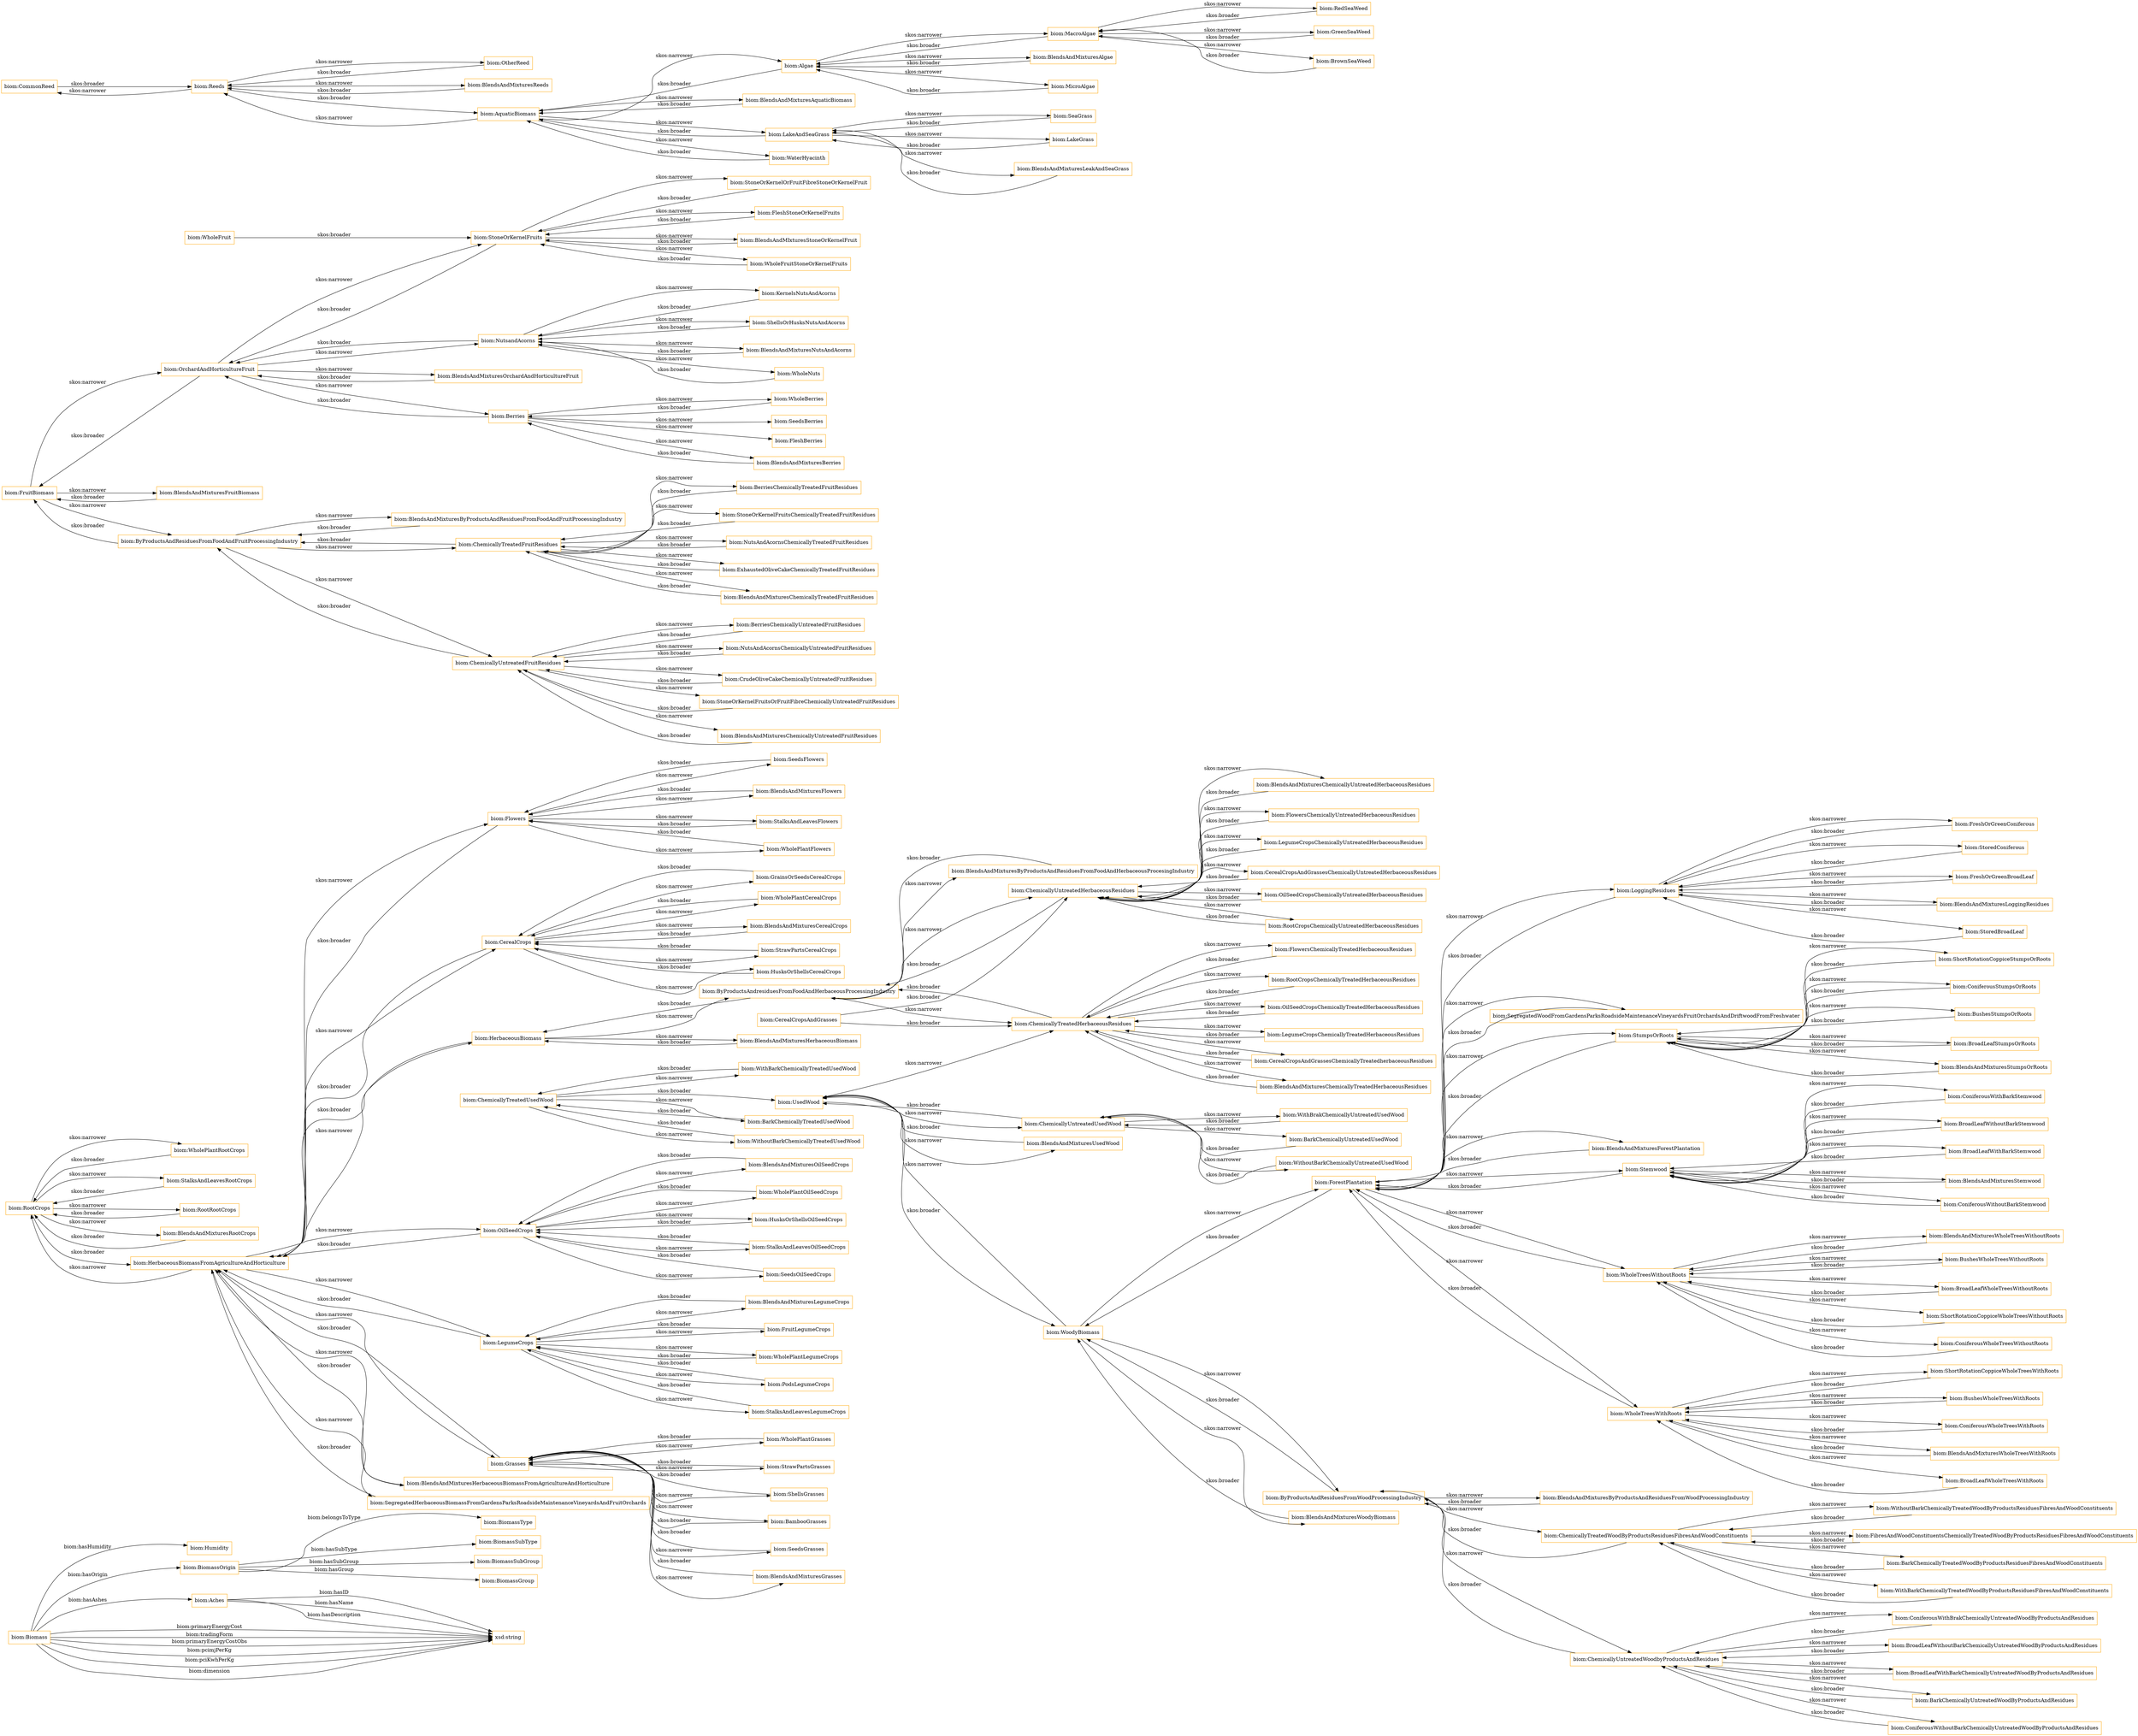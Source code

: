 digraph ar2dtool_diagram { 
rankdir=LR;
size="1501"
node [shape = rectangle, color="orange"]; "biom:Humidity" "biom:BiomassType" "biom:BiomassSubType" "biom:BiomassSubGroup" "biom:BiomassOrigin" "biom:BiomassGroup" "biom:Biomass" "biom:Aches" ; /*classes style*/
	"biom:RootCrops" -> "biom:WholePlantRootCrops" [ label = "skos:narrower" ];
	"biom:RootCrops" -> "biom:StalksAndLeavesRootCrops" [ label = "skos:narrower" ];
	"biom:RootCrops" -> "biom:RootRootCrops" [ label = "skos:narrower" ];
	"biom:RootCrops" -> "biom:BlendsAndMixturesRootCrops" [ label = "skos:narrower" ];
	"biom:RootCrops" -> "biom:HerbaceousBiomassFromAgricultureAndHorticulture" [ label = "skos:broader" ];
	"biom:FruitBiomass" -> "biom:OrchardAndHorticultureFruit" [ label = "skos:narrower" ];
	"biom:FruitBiomass" -> "biom:ByProductsAndResiduesFromFoodAndFruitProcessingIndustry" [ label = "skos:narrower" ];
	"biom:FruitBiomass" -> "biom:BlendsAndMixturesFruitBiomass" [ label = "skos:narrower" ];
	"biom:ShellsOrHusksNutsAndAcorns" -> "biom:NutsandAcorns" [ label = "skos:broader" ];
	"biom:BarkChemicallyTreatedWoodByProductsResiduesFibresAndWoodConstituents" -> "biom:ChemicallyTreatedWoodByProductsResiduesFibresAndWoodConstituents" [ label = "skos:broader" ];
	"biom:BlendsAndMixturesForestPlantation" -> "biom:ForestPlantation" [ label = "skos:broader" ];
	"biom:FleshStoneOrKernelFruits" -> "biom:StoneOrKernelFruits" [ label = "skos:broader" ];
	"biom:CommonReed" -> "biom:Reeds" [ label = "skos:broader" ];
	"biom:MacroAlgae" -> "biom:RedSeaWeed" [ label = "skos:narrower" ];
	"biom:MacroAlgae" -> "biom:GreenSeaWeed" [ label = "skos:narrower" ];
	"biom:MacroAlgae" -> "biom:BrownSeaWeed" [ label = "skos:narrower" ];
	"biom:MacroAlgae" -> "biom:Algae" [ label = "skos:broader" ];
	"biom:Flowers" -> "biom:WholePlantFlowers" [ label = "skos:narrower" ];
	"biom:Flowers" -> "biom:StalksAndLeavesFlowers" [ label = "skos:narrower" ];
	"biom:Flowers" -> "biom:SeedsFlowers" [ label = "skos:narrower" ];
	"biom:Flowers" -> "biom:BlendsAndMixturesFlowers" [ label = "skos:narrower" ];
	"biom:Flowers" -> "biom:HerbaceousBiomassFromAgricultureAndHorticulture" [ label = "skos:broader" ];
	"biom:Stemwood" -> "biom:ConiferousWithoutBarkStemwood" [ label = "skos:narrower" ];
	"biom:Stemwood" -> "biom:ConiferousWithBarkStemwood" [ label = "skos:narrower" ];
	"biom:Stemwood" -> "biom:BroadLeafWithoutBarkStemwood" [ label = "skos:narrower" ];
	"biom:Stemwood" -> "biom:BroadLeafWithBarkStemwood" [ label = "skos:narrower" ];
	"biom:Stemwood" -> "biom:BlendsAndMixturesStemwood" [ label = "skos:narrower" ];
	"biom:Stemwood" -> "biom:ForestPlantation" [ label = "skos:broader" ];
	"biom:BlendsAndMixturesChemicallyUntreatedHerbaceousResidues" -> "biom:ChemicallyUntreatedHerbaceousResidues" [ label = "skos:broader" ];
	"biom:OtherReed" -> "biom:Reeds" [ label = "skos:broader" ];
	"biom:ConiferousWholeTreesWithoutRoots" -> "biom:WholeTreesWithoutRoots" [ label = "skos:broader" ];
	"biom:GrainsOrSeedsCerealCrops" -> "biom:CerealCrops" [ label = "skos:broader" ];
	"biom:WithoutBarkChemicallyTreatedUsedWood" -> "biom:ChemicallyTreatedUsedWood" [ label = "skos:broader" ];
	"biom:ChemicallyUntreatedHerbaceousResidues" -> "biom:FlowersChemicallyUntreatedHerbaceousResidues" [ label = "skos:narrower" ];
	"biom:ChemicallyUntreatedHerbaceousResidues" -> "biom:BlendsAndMixturesChemicallyUntreatedHerbaceousResidues" [ label = "skos:narrower" ];
	"biom:ChemicallyUntreatedHerbaceousResidues" -> "biom:LegumeCropsChemicallyUntreatedHerbaceousResidues" [ label = "skos:narrower" ];
	"biom:ChemicallyUntreatedHerbaceousResidues" -> "biom:CerealCropsAndGrassesChemicallyUntreatedHerbaceousResidues" [ label = "skos:narrower" ];
	"biom:ChemicallyUntreatedHerbaceousResidues" -> "biom:OilSeedCropsChemicallyUntreatedHerbaceousResidues" [ label = "skos:narrower" ];
	"biom:ChemicallyUntreatedHerbaceousResidues" -> "biom:RootCropsChemicallyUntreatedHerbaceousResidues" [ label = "skos:narrower" ];
	"biom:ChemicallyUntreatedHerbaceousResidues" -> "biom:ByProductsAndresiduesFromFoodAndHerbaceousProcessingIndustry" [ label = "skos:broader" ];
	"biom:ByProductsAndresiduesFromFoodAndHerbaceousProcessingIndustry" -> "biom:ChemicallyUntreatedHerbaceousResidues" [ label = "skos:narrower" ];
	"biom:ByProductsAndresiduesFromFoodAndHerbaceousProcessingIndustry" -> "biom:ChemicallyTreatedHerbaceousResidues" [ label = "skos:narrower" ];
	"biom:ByProductsAndresiduesFromFoodAndHerbaceousProcessingIndustry" -> "biom:BlendsAndMixturesByProductsAndResiduesFromFoodAndHerbaceousProcesingIndustry" [ label = "skos:narrower" ];
	"biom:ByProductsAndresiduesFromFoodAndHerbaceousProcessingIndustry" -> "biom:HerbaceousBiomass" [ label = "skos:broader" ];
	"biom:NutsAndAcornsChemicallyUntreatedFruitResidues" -> "biom:ChemicallyUntreatedFruitResidues" [ label = "skos:broader" ];
	"biom:BlendsAndMixturesReeds" -> "biom:Reeds" [ label = "skos:broader" ];
	"biom:BlendsAndMixturesNutsAndAcorns" -> "biom:NutsandAcorns" [ label = "skos:broader" ];
	"biom:BlendsAndMixturesOilSeedCrops" -> "biom:OilSeedCrops" [ label = "skos:broader" ];
	"biom:ChemicallyTreatedFruitResidues" -> "biom:StoneOrKernelFruitsChemicallyTreatedFruitResidues" [ label = "skos:narrower" ];
	"biom:ChemicallyTreatedFruitResidues" -> "biom:NutsAndAcornsChemicallyTreatedFruitResidues" [ label = "skos:narrower" ];
	"biom:ChemicallyTreatedFruitResidues" -> "biom:ExhaustedOliveCakeChemicallyTreatedFruitResidues" [ label = "skos:narrower" ];
	"biom:ChemicallyTreatedFruitResidues" -> "biom:BlendsAndMixturesChemicallyTreatedFruitResidues" [ label = "skos:narrower" ];
	"biom:ChemicallyTreatedFruitResidues" -> "biom:BerriesChemicallyTreatedFruitResidues" [ label = "skos:narrower" ];
	"biom:ChemicallyTreatedFruitResidues" -> "biom:ByProductsAndResiduesFromFoodAndFruitProcessingIndustry" [ label = "skos:broader" ];
	"biom:BlendsAndMixturesLegumeCrops" -> "biom:LegumeCrops" [ label = "skos:broader" ];
	"biom:ChemicallyUntreatedWoodbyProductsAndResidues" -> "biom:ConiferousWithoutBarkChemicallyUntreatedWoodByProductsAndResidues" [ label = "skos:narrower" ];
	"biom:ChemicallyUntreatedWoodbyProductsAndResidues" -> "biom:ConiferousWithBrakChemicallyUntreatedWoodByProductsAndResidues" [ label = "skos:narrower" ];
	"biom:ChemicallyUntreatedWoodbyProductsAndResidues" -> "biom:BroadLeafWithoutBarkChemicallyUntreatedWoodByProductsAndResidues" [ label = "skos:narrower" ];
	"biom:ChemicallyUntreatedWoodbyProductsAndResidues" -> "biom:BroadLeafWithBarkChemicallyUntreatedWoodByProductsAndResidues" [ label = "skos:narrower" ];
	"biom:ChemicallyUntreatedWoodbyProductsAndResidues" -> "biom:BarkChemicallyUntreatedWoodByProductsAndResidues" [ label = "skos:narrower" ];
	"biom:ChemicallyUntreatedWoodbyProductsAndResidues" -> "biom:ByProductsAndResiduesFromWoodProcessingIndustry" [ label = "skos:broader" ];
	"biom:BlendsAndMixturesFlowers" -> "biom:Flowers" [ label = "skos:broader" ];
	"biom:ByProductsAndResiduesFromFoodAndFruitProcessingIndustry" -> "biom:ChemicallyUntreatedFruitResidues" [ label = "skos:narrower" ];
	"biom:ByProductsAndResiduesFromFoodAndFruitProcessingIndustry" -> "biom:ChemicallyTreatedFruitResidues" [ label = "skos:narrower" ];
	"biom:ByProductsAndResiduesFromFoodAndFruitProcessingIndustry" -> "biom:BlendsAndMixturesByProductsAndResiduesFromFoodAndFruitProcessingIndustry" [ label = "skos:narrower" ];
	"biom:ByProductsAndResiduesFromFoodAndFruitProcessingIndustry" -> "biom:FruitBiomass" [ label = "skos:broader" ];
	"biom:BroadLeafWholeTreesWithRoots" -> "biom:WholeTreesWithRoots" [ label = "skos:broader" ];
	"biom:CerealCrops" -> "biom:WholePlantCerealCrops" [ label = "skos:narrower" ];
	"biom:CerealCrops" -> "biom:StrawPartsCerealCrops" [ label = "skos:narrower" ];
	"biom:CerealCrops" -> "biom:HusksOrShellsCerealCrops" [ label = "skos:narrower" ];
	"biom:CerealCrops" -> "biom:GrainsOrSeedsCerealCrops" [ label = "skos:narrower" ];
	"biom:CerealCrops" -> "biom:BlendsAndMixturesCerealCrops" [ label = "skos:narrower" ];
	"biom:CerealCrops" -> "biom:HerbaceousBiomassFromAgricultureAndHorticulture" [ label = "skos:broader" ];
	"biom:StoredBroadLeaf" -> "biom:LoggingResidues" [ label = "skos:broader" ];
	"biom:BroadLeafWithBarkStemwood" -> "biom:Stemwood" [ label = "skos:broader" ];
	"biom:StrawPartsCerealCrops" -> "biom:CerealCrops" [ label = "skos:broader" ];
	"biom:UsedWood" -> "biom:ChemicallyUntreatedUsedWood" [ label = "skos:narrower" ];
	"biom:UsedWood" -> "biom:ChemicallyTreatedHerbaceousResidues" [ label = "skos:narrower" ];
	"biom:UsedWood" -> "biom:BlendsAndMixturesUsedWood" [ label = "skos:narrower" ];
	"biom:UsedWood" -> "biom:WoodyBiomass" [ label = "skos:broader" ];
	"biom:BlendsAndMixturesWholeTreesWithoutRoots" -> "biom:WholeTreesWithoutRoots" [ label = "skos:broader" ];
	"biom:BroadLeafWithoutBarkStemwood" -> "biom:Stemwood" [ label = "skos:broader" ];
	"biom:CrudeOliveCakeChemicallyUntreatedFruitResidues" -> "biom:ChemicallyUntreatedFruitResidues" [ label = "skos:broader" ];
	"biom:SeedsFlowers" -> "biom:Flowers" [ label = "skos:broader" ];
	"biom:BlendsAndMixturesAlgae" -> "biom:Algae" [ label = "skos:broader" ];
	"biom:StoneOrKernelFruitsOrFruitFibreChemicallyUntreatedFruitResidues" -> "biom:ChemicallyUntreatedFruitResidues" [ label = "skos:broader" ];
	"biom:BlendsAndMixturesByProductsAndResiduesFromWoodProcessingIndustry" -> "biom:ByProductsAndResiduesFromWoodProcessingIndustry" [ label = "skos:broader" ];
	"biom:CerealCropsAndGrassesChemicallyUntreatedHerbaceousResidues" -> "biom:ChemicallyUntreatedHerbaceousResidues" [ label = "skos:broader" ];
	"biom:BlendsAndMixturesAquaticBiomass" -> "biom:AquaticBiomass" [ label = "skos:broader" ];
	"biom:BlendsAndMIxturesStoneOrKernelFruit" -> "biom:StoneOrKernelFruits" [ label = "skos:broader" ];
	"biom:BlendsAndMixturesStemwood" -> "biom:Stemwood" [ label = "skos:broader" ];
	"biom:ChemicallyTreatedHerbaceousResidues" -> "biom:FlowersChemicallyTreatedHerbaceousResidues" [ label = "skos:narrower" ];
	"biom:ChemicallyTreatedHerbaceousResidues" -> "biom:RootCropsChemicallyTreatedHerbaceousResidues" [ label = "skos:narrower" ];
	"biom:ChemicallyTreatedHerbaceousResidues" -> "biom:OilSeedCropsChemicallyTreatedHerbaceousResidues" [ label = "skos:narrower" ];
	"biom:ChemicallyTreatedHerbaceousResidues" -> "biom:LegumeCropsChemicallyTreatedHerbaceousResidues" [ label = "skos:narrower" ];
	"biom:ChemicallyTreatedHerbaceousResidues" -> "biom:ByProductsAndresiduesFromFoodAndHerbaceousProcessingIndustry" [ label = "skos:broader" ];
	"biom:ChemicallyTreatedHerbaceousResidues" -> "biom:CerealCropsAndGrassesChemicallyTreatedherbaceousResidues" [ label = "skos:narrower" ];
	"biom:ChemicallyTreatedHerbaceousResidues" -> "biom:BlendsAndMixturesChemicallyTreatedHerbaceousResidues" [ label = "skos:narrower" ];
	"biom:WholePlantCerealCrops" -> "biom:CerealCrops" [ label = "skos:broader" ];
	"biom:SeaGrass" -> "biom:LakeAndSeaGrass" [ label = "skos:broader" ];
	"biom:WholePlantOilSeedCrops" -> "biom:OilSeedCrops" [ label = "skos:broader" ];
	"biom:Grasses" -> "biom:WholePlantGrasses" [ label = "skos:narrower" ];
	"biom:Grasses" -> "biom:StrawPartsGrasses" [ label = "skos:narrower" ];
	"biom:Grasses" -> "biom:ShellsGrasses" [ label = "skos:narrower" ];
	"biom:Grasses" -> "biom:SeedsGrasses" [ label = "skos:narrower" ];
	"biom:Grasses" -> "biom:BlendsAndMixturesGrasses" [ label = "skos:narrower" ];
	"biom:Grasses" -> "biom:BambooGrasses" [ label = "skos:narrower" ];
	"biom:Grasses" -> "biom:HerbaceousBiomassFromAgricultureAndHorticulture" [ label = "skos:broader" ];
	"biom:OrchardAndHorticultureFruit" -> "biom:StoneOrKernelFruits" [ label = "skos:narrower" ];
	"biom:OrchardAndHorticultureFruit" -> "biom:NutsandAcorns" [ label = "skos:narrower" ];
	"biom:OrchardAndHorticultureFruit" -> "biom:BlendsAndMixturesOrchardAndHorticultureFruit" [ label = "skos:narrower" ];
	"biom:OrchardAndHorticultureFruit" -> "biom:Berries" [ label = "skos:narrower" ];
	"biom:OrchardAndHorticultureFruit" -> "biom:FruitBiomass" [ label = "skos:broader" ];
	"biom:BushesWholeTreesWithoutRoots" -> "biom:WholeTreesWithoutRoots" [ label = "skos:broader" ];
	"biom:BlendsAndMixturesByProductsAndResiduesFromFoodAndHerbaceousProcesingIndustry" -> "biom:ByProductsAndresiduesFromFoodAndHerbaceousProcessingIndustry" [ label = "skos:broader" ];
	"biom:ExhaustedOliveCakeChemicallyTreatedFruitResidues" -> "biom:ChemicallyTreatedFruitResidues" [ label = "skos:broader" ];
	"biom:ConiferousWithoutBarkChemicallyUntreatedWoodByProductsAndResidues" -> "biom:ChemicallyUntreatedWoodbyProductsAndResidues" [ label = "skos:broader" ];
	"biom:FruitLegumeCrops" -> "biom:LegumeCrops" [ label = "skos:broader" ];
	"biom:WithBarkChemicallyTreatedWoodByProductsResiduesFibresAndWoodConstituents" -> "biom:ChemicallyTreatedWoodByProductsResiduesFibresAndWoodConstituents" [ label = "skos:broader" ];
	"biom:WholePlantRootCrops" -> "biom:RootCrops" [ label = "skos:broader" ];
	"biom:BlendsAndMixturesChemicallyTreatedFruitResidues" -> "biom:ChemicallyTreatedFruitResidues" [ label = "skos:broader" ];
	"biom:StalksAndLeavesRootCrops" -> "biom:RootCrops" [ label = "skos:broader" ];
	"biom:ChemicallyTreatedWoodByProductsResiduesFibresAndWoodConstituents" -> "biom:WithoutBarkChemicallyTreatedWoodByProductsResiduesFibresAndWoodConstituents" [ label = "skos:narrower" ];
	"biom:ChemicallyTreatedWoodByProductsResiduesFibresAndWoodConstituents" -> "biom:WithBarkChemicallyTreatedWoodByProductsResiduesFibresAndWoodConstituents" [ label = "skos:narrower" ];
	"biom:ChemicallyTreatedWoodByProductsResiduesFibresAndWoodConstituents" -> "biom:FibresAndWoodConstituentsChemicallyTreatedWoodByProductsResiduesFibresAndWoodConstituents" [ label = "skos:narrower" ];
	"biom:ChemicallyTreatedWoodByProductsResiduesFibresAndWoodConstituents" -> "biom:BarkChemicallyTreatedWoodByProductsResiduesFibresAndWoodConstituents" [ label = "skos:narrower" ];
	"biom:ChemicallyTreatedWoodByProductsResiduesFibresAndWoodConstituents" -> "biom:ByProductsAndResiduesFromWoodProcessingIndustry" [ label = "skos:broader" ];
	"biom:ByProductsAndResiduesFromWoodProcessingIndustry" -> "biom:ChemicallyUntreatedWoodbyProductsAndResidues" [ label = "skos:narrower" ];
	"biom:ByProductsAndResiduesFromWoodProcessingIndustry" -> "biom:ChemicallyTreatedWoodByProductsResiduesFibresAndWoodConstituents" [ label = "skos:narrower" ];
	"biom:ByProductsAndResiduesFromWoodProcessingIndustry" -> "biom:BlendsAndMixturesByProductsAndResiduesFromWoodProcessingIndustry" [ label = "skos:narrower" ];
	"biom:ByProductsAndResiduesFromWoodProcessingIndustry" -> "biom:WoodyBiomass" [ label = "skos:broader" ];
	"biom:ForestPlantation" -> "biom:SegregatedWoodFromGardensParksRoadsideMaintenanceVineyardsFruitOrchardsAndDriftwoodFromFreshwater" [ label = "skos:narrower" ];
	"biom:ForestPlantation" -> "biom:WholeTreesWithoutRoots" [ label = "skos:narrower" ];
	"biom:ForestPlantation" -> "biom:Stemwood" [ label = "skos:narrower" ];
	"biom:ForestPlantation" -> "biom:StumpsOrRoots" [ label = "skos:narrower" ];
	"biom:ForestPlantation" -> "biom:BlendsAndMixturesForestPlantation" [ label = "skos:narrower" ];
	"biom:ForestPlantation" -> "biom:WholeTreesWithRoots" [ label = "skos:narrower" ];
	"biom:ForestPlantation" -> "biom:LoggingResidues" [ label = "skos:narrower" ];
	"biom:ForestPlantation" -> "biom:WoodyBiomass" [ label = "skos:broader" ];
	"biom:BlendsAndMixturesGrasses" -> "biom:Grasses" [ label = "skos:broader" ];
	"biom:BlendsAndMixturesUsedWood" -> "biom:UsedWood" [ label = "skos:broader" ];
	"biom:PodsLegumeCrops" -> "biom:LegumeCrops" [ label = "skos:broader" ];
	"biom:RootRootCrops" -> "biom:RootCrops" [ label = "skos:broader" ];
	"biom:StoneOrKernelFruits" -> "biom:WholeFruitStoneOrKernelFruits" [ label = "skos:narrower" ];
	"biom:StoneOrKernelFruits" -> "biom:StoneOrKernelOrFruitFibreStoneOrKernelFruit" [ label = "skos:narrower" ];
	"biom:StoneOrKernelFruits" -> "biom:FleshStoneOrKernelFruits" [ label = "skos:narrower" ];
	"biom:StoneOrKernelFruits" -> "biom:BlendsAndMIxturesStoneOrKernelFruit" [ label = "skos:narrower" ];
	"biom:StoneOrKernelFruits" -> "biom:OrchardAndHorticultureFruit" [ label = "skos:broader" ];
	"biom:BlendsAndMixturesChemicallyUntreatedFruitResidues" -> "biom:ChemicallyUntreatedFruitResidues" [ label = "skos:broader" ];
	"biom:Berries" -> "biom:WholeBerries" [ label = "skos:narrower" ];
	"biom:Berries" -> "biom:SeedsBerries" [ label = "skos:narrower" ];
	"biom:Berries" -> "biom:FleshBerries" [ label = "skos:narrower" ];
	"biom:Berries" -> "biom:BlendsAndMixturesBerries" [ label = "skos:narrower" ];
	"biom:Berries" -> "biom:OrchardAndHorticultureFruit" [ label = "skos:broader" ];
	"biom:SegregatedWoodFromGardensParksRoadsideMaintenanceVineyardsFruitOrchardsAndDriftwoodFromFreshwater" -> "biom:ForestPlantation" [ label = "skos:broader" ];
	"biom:WoodyBiomass" -> "biom:UsedWood" [ label = "skos:narrower" ];
	"biom:WoodyBiomass" -> "biom:ForestPlantation" [ label = "skos:narrower" ];
	"biom:WoodyBiomass" -> "biom:ByProductsAndResiduesFromWoodProcessingIndustry" [ label = "skos:narrower" ];
	"biom:WoodyBiomass" -> "biom:BlendsAndMixturesWoodyBiomass" [ label = "skos:narrower" ];
	"biom:WithoutBarkChemicallyTreatedWoodByProductsResiduesFibresAndWoodConstituents" -> "biom:ChemicallyTreatedWoodByProductsResiduesFibresAndWoodConstituents" [ label = "skos:broader" ];
	"biom:SeedsGrasses" -> "biom:Grasses" [ label = "skos:broader" ];
	"biom:BlendsAndMixturesStumpsOrRoots" -> "biom:StumpsOrRoots" [ label = "skos:broader" ];
	"biom:BroadLeafWithoutBarkChemicallyUntreatedWoodByProductsAndResidues" -> "biom:ChemicallyUntreatedWoodbyProductsAndResidues" [ label = "skos:broader" ];
	"biom:ConiferousWithBarkStemwood" -> "biom:Stemwood" [ label = "skos:broader" ];
	"biom:CerealCropsAndGrasses" -> "biom:ChemicallyUntreatedHerbaceousResidues" [ label = "skos:broader" ];
	"biom:CerealCropsAndGrasses" -> "biom:ChemicallyTreatedHerbaceousResidues" [ label = "skos:broader" ];
	"biom:BlendsAndMixturesRootCrops" -> "biom:RootCrops" [ label = "skos:broader" ];
	"biom:NutsandAcorns" -> "biom:WholeNuts" [ label = "skos:narrower" ];
	"biom:NutsandAcorns" -> "biom:ShellsOrHusksNutsAndAcorns" [ label = "skos:narrower" ];
	"biom:NutsandAcorns" -> "biom:KernelsNutsAndAcorns" [ label = "skos:narrower" ];
	"biom:NutsandAcorns" -> "biom:BlendsAndMixturesNutsAndAcorns" [ label = "skos:narrower" ];
	"biom:NutsandAcorns" -> "biom:OrchardAndHorticultureFruit" [ label = "skos:broader" ];
	"biom:FlowersChemicallyUntreatedHerbaceousResidues" -> "biom:ChemicallyUntreatedHerbaceousResidues" [ label = "skos:broader" ];
	"biom:WithBrakChemicallyUntreatedUsedWood" -> "biom:ChemicallyUntreatedUsedWood" [ label = "skos:broader" ];
	"biom:BlendsAndMixturesBerries" -> "biom:Berries" [ label = "skos:broader" ];
	"biom:CerealCropsAndGrassesChemicallyTreatedherbaceousResidues" -> "biom:ChemicallyTreatedHerbaceousResidues" [ label = "skos:broader" ];
	"biom:BroadLeafWholeTreesWithoutRoots" -> "biom:WholeTreesWithoutRoots" [ label = "skos:broader" ];
	"biom:FreshOrGreenConiferous" -> "biom:LoggingResidues" [ label = "skos:broader" ];
	"biom:BlendsAndMixturesFruitBiomass" -> "biom:FruitBiomass" [ label = "skos:broader" ];
	"biom:LoggingResidues" -> "biom:StoredConiferous" [ label = "skos:narrower" ];
	"biom:LoggingResidues" -> "biom:StoredBroadLeaf" [ label = "skos:narrower" ];
	"biom:LoggingResidues" -> "biom:FreshOrGreenConiferous" [ label = "skos:narrower" ];
	"biom:LoggingResidues" -> "biom:FreshOrGreenBroadLeaf" [ label = "skos:narrower" ];
	"biom:LoggingResidues" -> "biom:BlendsAndMixturesLoggingResidues" [ label = "skos:narrower" ];
	"biom:LoggingResidues" -> "biom:ForestPlantation" [ label = "skos:broader" ];
	"biom:ShortRotationCoppiceStumpsOrRoots" -> "biom:StumpsOrRoots" [ label = "skos:broader" ];
	"biom:StalksAndLeavesLegumeCrops" -> "biom:LegumeCrops" [ label = "skos:broader" ];
	"biom:AquaticBiomass" -> "biom:WaterHyacinth" [ label = "skos:narrower" ];
	"biom:AquaticBiomass" -> "biom:Reeds" [ label = "skos:narrower" ];
	"biom:AquaticBiomass" -> "biom:LakeAndSeaGrass" [ label = "skos:narrower" ];
	"biom:AquaticBiomass" -> "biom:BlendsAndMixturesAquaticBiomass" [ label = "skos:narrower" ];
	"biom:AquaticBiomass" -> "biom:Algae" [ label = "skos:narrower" ];
	"biom:ConiferousWithBrakChemicallyUntreatedWoodByProductsAndResidues" -> "biom:ChemicallyUntreatedWoodbyProductsAndResidues" [ label = "skos:broader" ];
	"biom:ConiferousStumpsOrRoots" -> "biom:StumpsOrRoots" [ label = "skos:broader" ];
	"biom:BlendsAndMixturesByProductsAndResiduesFromFoodAndFruitProcessingIndustry" -> "biom:ByProductsAndResiduesFromFoodAndFruitProcessingIndustry" [ label = "skos:broader" ];
	"biom:KernelsNutsAndAcorns" -> "biom:NutsandAcorns" [ label = "skos:broader" ];
	"biom:ShortRotationCoppiceWholeTreesWithoutRoots" -> "biom:WholeTreesWithoutRoots" [ label = "skos:broader" ];
	"biom:WholePlantFlowers" -> "biom:Flowers" [ label = "skos:broader" ];
	"biom:BarkChemicallyTreatedUsedWood" -> "biom:ChemicallyTreatedUsedWood" [ label = "skos:broader" ];
	"biom:BarkChemicallyUntreatedUsedWood" -> "biom:ChemicallyUntreatedUsedWood" [ label = "skos:broader" ];
	"biom:BlendsAndMixturesHerbaceousBiomass" -> "biom:HerbaceousBiomass" [ label = "skos:broader" ];
	"biom:ShortRotationCoppiceWholeTreesWithRoots" -> "biom:WholeTreesWithRoots" [ label = "skos:broader" ];
	"biom:ChemicallyUntreatedUsedWood" -> "biom:WithoutBarkChemicallyUntreatedUsedWood" [ label = "skos:narrower" ];
	"biom:ChemicallyUntreatedUsedWood" -> "biom:WithBrakChemicallyUntreatedUsedWood" [ label = "skos:narrower" ];
	"biom:ChemicallyUntreatedUsedWood" -> "biom:BarkChemicallyUntreatedUsedWood" [ label = "skos:narrower" ];
	"biom:ChemicallyUntreatedUsedWood" -> "biom:UsedWood" [ label = "skos:broader" ];
	"biom:BambooGrasses" -> "biom:Grasses" [ label = "skos:broader" ];
	"biom:FibresAndWoodConstituentsChemicallyTreatedWoodByProductsResiduesFibresAndWoodConstituents" -> "biom:ChemicallyTreatedWoodByProductsResiduesFibresAndWoodConstituents" [ label = "skos:broader" ];
	"biom:StrawPartsGrasses" -> "biom:Grasses" [ label = "skos:broader" ];
	"biom:ShellsGrasses" -> "biom:Grasses" [ label = "skos:broader" ];
	"biom:LakeGrass" -> "biom:LakeAndSeaGrass" [ label = "skos:broader" ];
	"biom:LegumeCropsChemicallyUntreatedHerbaceousResidues" -> "biom:ChemicallyUntreatedHerbaceousResidues" [ label = "skos:broader" ];
	"biom:WaterHyacinth" -> "biom:AquaticBiomass" [ label = "skos:broader" ];
	"biom:HerbaceousBiomass" -> "biom:HerbaceousBiomassFromAgricultureAndHorticulture" [ label = "skos:narrower" ];
	"biom:HerbaceousBiomass" -> "biom:ByProductsAndresiduesFromFoodAndHerbaceousProcessingIndustry" [ label = "skos:narrower" ];
	"biom:HerbaceousBiomass" -> "biom:BlendsAndMixturesHerbaceousBiomass" [ label = "skos:narrower" ];
	"biom:NutsAndAcornsChemicallyTreatedFruitResidues" -> "biom:ChemicallyTreatedFruitResidues" [ label = "skos:broader" ];
	"biom:BlendsAndMixturesHerbaceousBiomassFromAgricultureAndHorticulture" -> "biom:HerbaceousBiomassFromAgricultureAndHorticulture" [ label = "skos:broader" ];
	"biom:WholeBerries" -> "biom:Berries" [ label = "skos:broader" ];
	"biom:WholeFruitStoneOrKernelFruits" -> "biom:StoneOrKernelFruits" [ label = "skos:broader" ];
	"biom:BushesStumpsOrRoots" -> "biom:StumpsOrRoots" [ label = "skos:broader" ];
	"biom:FlowersChemicallyTreatedHerbaceousResidues" -> "biom:ChemicallyTreatedHerbaceousResidues" [ label = "skos:broader" ];
	"biom:BlendsAndMixturesLoggingResidues" -> "biom:LoggingResidues" [ label = "skos:broader" ];
	"biom:SegregatedHerbaceousBiomassFromGardensParksRoadsideMaintenanceVineyardsAndFruitOrchards" -> "biom:HerbaceousBiomassFromAgricultureAndHorticulture" [ label = "skos:broader" ];
	"biom:OilSeedCrops" -> "biom:WholePlantOilSeedCrops" [ label = "skos:narrower" ];
	"biom:OilSeedCrops" -> "biom:StalksAndLeavesOilSeedCrops" [ label = "skos:narrower" ];
	"biom:OilSeedCrops" -> "biom:SeedsOilSeedCrops" [ label = "skos:narrower" ];
	"biom:OilSeedCrops" -> "biom:HusksOrShellsOilSeedCrops" [ label = "skos:narrower" ];
	"biom:OilSeedCrops" -> "biom:BlendsAndMixturesOilSeedCrops" [ label = "skos:narrower" ];
	"biom:OilSeedCrops" -> "biom:HerbaceousBiomassFromAgricultureAndHorticulture" [ label = "skos:broader" ];
	"biom:BerriesChemicallyTreatedFruitResidues" -> "biom:ChemicallyTreatedFruitResidues" [ label = "skos:broader" ];
	"biom:ChemicallyTreatedUsedWood" -> "biom:WithoutBarkChemicallyTreatedUsedWood" [ label = "skos:narrower" ];
	"biom:ChemicallyTreatedUsedWood" -> "biom:WithBarkChemicallyTreatedUsedWood" [ label = "skos:narrower" ];
	"biom:ChemicallyTreatedUsedWood" -> "biom:BarkChemicallyTreatedUsedWood" [ label = "skos:narrower" ];
	"biom:ChemicallyTreatedUsedWood" -> "biom:UsedWood" [ label = "skos:broader" ];
	"biom:BushesWholeTreesWithRoots" -> "biom:WholeTreesWithRoots" [ label = "skos:broader" ];
	"biom:FreshOrGreenBroadLeaf" -> "biom:LoggingResidues" [ label = "skos:broader" ];
	"biom:BarkChemicallyUntreatedWoodByProductsAndResidues" -> "biom:ChemicallyUntreatedWoodbyProductsAndResidues" [ label = "skos:broader" ];
	"biom:ConiferousWholeTreesWithRoots" -> "biom:WholeTreesWithRoots" [ label = "skos:broader" ];
	"biom:Reeds" -> "biom:OtherReed" [ label = "skos:narrower" ];
	"biom:Reeds" -> "biom:CommonReed" [ label = "skos:narrower" ];
	"biom:Reeds" -> "biom:BlendsAndMixturesReeds" [ label = "skos:narrower" ];
	"biom:Reeds" -> "biom:AquaticBiomass" [ label = "skos:broader" ];
	"biom:RedSeaWeed" -> "biom:MacroAlgae" [ label = "skos:broader" ];
	"biom:StoneOrKernelOrFruitFibreStoneOrKernelFruit" -> "biom:StoneOrKernelFruits" [ label = "skos:broader" ];
	"biom:WholeTreesWithoutRoots" -> "biom:ShortRotationCoppiceWholeTreesWithoutRoots" [ label = "skos:narrower" ];
	"biom:WholeTreesWithoutRoots" -> "biom:ConiferousWholeTreesWithoutRoots" [ label = "skos:narrower" ];
	"biom:WholeTreesWithoutRoots" -> "biom:BushesWholeTreesWithoutRoots" [ label = "skos:narrower" ];
	"biom:WholeTreesWithoutRoots" -> "biom:BroadLeafWholeTreesWithoutRoots" [ label = "skos:narrower" ];
	"biom:WholeTreesWithoutRoots" -> "biom:BlendsAndMixturesWholeTreesWithoutRoots" [ label = "skos:narrower" ];
	"biom:WholeTreesWithoutRoots" -> "biom:ForestPlantation" [ label = "skos:broader" ];
	"biom:MicroAlgae" -> "biom:Algae" [ label = "skos:broader" ];
	"biom:ConiferousWithoutBarkStemwood" -> "biom:Stemwood" [ label = "skos:broader" ];
	"biom:BroadLeafWithBarkChemicallyUntreatedWoodByProductsAndResidues" -> "biom:ChemicallyUntreatedWoodbyProductsAndResidues" [ label = "skos:broader" ];
	"biom:WithBarkChemicallyTreatedUsedWood" -> "biom:ChemicallyTreatedUsedWood" [ label = "skos:broader" ];
	"biom:BlendsAndMixturesChemicallyTreatedHerbaceousResidues" -> "biom:ChemicallyTreatedHerbaceousResidues" [ label = "skos:broader" ];
	"biom:BlendsAndMixturesLeakAndSeaGrass" -> "biom:LakeAndSeaGrass" [ label = "skos:broader" ];
	"biom:HusksOrShellsCerealCrops" -> "biom:CerealCrops" [ label = "skos:broader" ];
	"biom:StoneOrKernelFruitsChemicallyTreatedFruitResidues" -> "biom:ChemicallyTreatedFruitResidues" [ label = "skos:broader" ];
	"biom:WholePlantGrasses" -> "biom:Grasses" [ label = "skos:broader" ];
	"biom:OilSeedCropsChemicallyTreatedHerbaceousResidues" -> "biom:ChemicallyTreatedHerbaceousResidues" [ label = "skos:broader" ];
	"biom:BerriesChemicallyUntreatedFruitResidues" -> "biom:ChemicallyUntreatedFruitResidues" [ label = "skos:broader" ];
	"biom:HerbaceousBiomassFromAgricultureAndHorticulture" -> "biom:OilSeedCrops" [ label = "skos:narrower" ];
	"biom:HerbaceousBiomassFromAgricultureAndHorticulture" -> "biom:SegregatedHerbaceousBiomassFromGardensParksRoadsideMaintenanceVineyardsAndFruitOrchards" [ label = "skos:narrower" ];
	"biom:HerbaceousBiomassFromAgricultureAndHorticulture" -> "biom:LegumeCrops" [ label = "skos:narrower" ];
	"biom:HerbaceousBiomassFromAgricultureAndHorticulture" -> "biom:HerbaceousBiomass" [ label = "skos:broader" ];
	"biom:HerbaceousBiomassFromAgricultureAndHorticulture" -> "biom:BlendsAndMixturesHerbaceousBiomassFromAgricultureAndHorticulture" [ label = "skos:narrower" ];
	"biom:HerbaceousBiomassFromAgricultureAndHorticulture" -> "biom:RootCrops" [ label = "skos:narrower" ];
	"biom:HerbaceousBiomassFromAgricultureAndHorticulture" -> "biom:Flowers" [ label = "skos:narrower" ];
	"biom:HerbaceousBiomassFromAgricultureAndHorticulture" -> "biom:Grasses" [ label = "skos:narrower" ];
	"biom:HerbaceousBiomassFromAgricultureAndHorticulture" -> "biom:CerealCrops" [ label = "skos:narrower" ];
	"biom:Algae" -> "biom:MicroAlgae" [ label = "skos:narrower" ];
	"biom:Algae" -> "biom:MacroAlgae" [ label = "skos:narrower" ];
	"biom:Algae" -> "biom:BlendsAndMixturesAlgae" [ label = "skos:narrower" ];
	"biom:Algae" -> "biom:AquaticBiomass" [ label = "skos:broader" ];
	"biom:StalksAndLeavesFlowers" -> "biom:Flowers" [ label = "skos:broader" ];
	"biom:StalksAndLeavesOilSeedCrops" -> "biom:OilSeedCrops" [ label = "skos:broader" ];
	"biom:WholeNuts" -> "biom:NutsandAcorns" [ label = "skos:broader" ];
	"biom:RootCropsChemicallyUntreatedHerbaceousResidues" -> "biom:ChemicallyUntreatedHerbaceousResidues" [ label = "skos:broader" ];
	"biom:BlendsAndMixturesOrchardAndHorticultureFruit" -> "biom:OrchardAndHorticultureFruit" [ label = "skos:broader" ];
	"biom:WholeTreesWithRoots" -> "biom:ShortRotationCoppiceWholeTreesWithRoots" [ label = "skos:narrower" ];
	"biom:WholeTreesWithRoots" -> "biom:ConiferousWholeTreesWithRoots" [ label = "skos:narrower" ];
	"biom:WholeTreesWithRoots" -> "biom:BushesWholeTreesWithRoots" [ label = "skos:narrower" ];
	"biom:WholeTreesWithRoots" -> "biom:BroadLeafWholeTreesWithRoots" [ label = "skos:narrower" ];
	"biom:WholeTreesWithRoots" -> "biom:BlendsAndMixturesWholeTreesWithRoots" [ label = "skos:narrower" ];
	"biom:WholeTreesWithRoots" -> "biom:ForestPlantation" [ label = "skos:broader" ];
	"biom:HusksOrShellsOilSeedCrops" -> "biom:OilSeedCrops" [ label = "skos:broader" ];
	"biom:RootCropsChemicallyTreatedHerbaceousResidues" -> "biom:ChemicallyTreatedHerbaceousResidues" [ label = "skos:broader" ];
	"biom:ChemicallyUntreatedFruitResidues" -> "biom:StoneOrKernelFruitsOrFruitFibreChemicallyUntreatedFruitResidues" [ label = "skos:narrower" ];
	"biom:ChemicallyUntreatedFruitResidues" -> "biom:NutsAndAcornsChemicallyUntreatedFruitResidues" [ label = "skos:narrower" ];
	"biom:ChemicallyUntreatedFruitResidues" -> "biom:CrudeOliveCakeChemicallyUntreatedFruitResidues" [ label = "skos:narrower" ];
	"biom:ChemicallyUntreatedFruitResidues" -> "biom:BlendsAndMixturesChemicallyUntreatedFruitResidues" [ label = "skos:narrower" ];
	"biom:ChemicallyUntreatedFruitResidues" -> "biom:BerriesChemicallyUntreatedFruitResidues" [ label = "skos:narrower" ];
	"biom:ChemicallyUntreatedFruitResidues" -> "biom:ByProductsAndResiduesFromFoodAndFruitProcessingIndustry" [ label = "skos:broader" ];
	"biom:LegumeCropsChemicallyTreatedHerbaceousResidues" -> "biom:ChemicallyTreatedHerbaceousResidues" [ label = "skos:broader" ];
	"biom:BlendsAndMixturesCerealCrops" -> "biom:CerealCrops" [ label = "skos:broader" ];
	"biom:WholeFruit" -> "biom:StoneOrKernelFruits" [ label = "skos:broader" ];
	"biom:WithoutBarkChemicallyUntreatedUsedWood" -> "biom:ChemicallyUntreatedUsedWood" [ label = "skos:broader" ];
	"biom:BlendsAndMixturesWholeTreesWithRoots" -> "biom:WholeTreesWithRoots" [ label = "skos:broader" ];
	"biom:BlendsAndMixturesWoodyBiomass" -> "biom:WoodyBiomass" [ label = "skos:broader" ];
	"biom:StoredConiferous" -> "biom:LoggingResidues" [ label = "skos:broader" ];
	"biom:OilSeedCropsChemicallyUntreatedHerbaceousResidues" -> "biom:ChemicallyUntreatedHerbaceousResidues" [ label = "skos:broader" ];
	"biom:LegumeCrops" -> "biom:WholePlantLegumeCrops" [ label = "skos:narrower" ];
	"biom:LegumeCrops" -> "biom:StalksAndLeavesLegumeCrops" [ label = "skos:narrower" ];
	"biom:LegumeCrops" -> "biom:PodsLegumeCrops" [ label = "skos:narrower" ];
	"biom:LegumeCrops" -> "biom:FruitLegumeCrops" [ label = "skos:narrower" ];
	"biom:LegumeCrops" -> "biom:BlendsAndMixturesLegumeCrops" [ label = "skos:narrower" ];
	"biom:LegumeCrops" -> "biom:HerbaceousBiomassFromAgricultureAndHorticulture" [ label = "skos:broader" ];
	"biom:BrownSeaWeed" -> "biom:MacroAlgae" [ label = "skos:broader" ];
	"biom:GreenSeaWeed" -> "biom:MacroAlgae" [ label = "skos:broader" ];
	"biom:SeedsOilSeedCrops" -> "biom:OilSeedCrops" [ label = "skos:broader" ];
	"biom:StumpsOrRoots" -> "biom:ShortRotationCoppiceStumpsOrRoots" [ label = "skos:narrower" ];
	"biom:StumpsOrRoots" -> "biom:ConiferousStumpsOrRoots" [ label = "skos:narrower" ];
	"biom:StumpsOrRoots" -> "biom:BushesStumpsOrRoots" [ label = "skos:narrower" ];
	"biom:StumpsOrRoots" -> "biom:BroadLeafStumpsOrRoots" [ label = "skos:narrower" ];
	"biom:StumpsOrRoots" -> "biom:BlendsAndMixturesStumpsOrRoots" [ label = "skos:narrower" ];
	"biom:StumpsOrRoots" -> "biom:ForestPlantation" [ label = "skos:broader" ];
	"biom:LakeAndSeaGrass" -> "biom:SeaGrass" [ label = "skos:narrower" ];
	"biom:LakeAndSeaGrass" -> "biom:LakeGrass" [ label = "skos:narrower" ];
	"biom:LakeAndSeaGrass" -> "biom:BlendsAndMixturesLeakAndSeaGrass" [ label = "skos:narrower" ];
	"biom:LakeAndSeaGrass" -> "biom:AquaticBiomass" [ label = "skos:broader" ];
	"biom:BroadLeafStumpsOrRoots" -> "biom:StumpsOrRoots" [ label = "skos:broader" ];
	"biom:WholePlantLegumeCrops" -> "biom:LegumeCrops" [ label = "skos:broader" ];
	"biom:BiomassOrigin" -> "biom:BiomassSubGroup" [ label = "biom:hasSubGroup" ];
	"biom:BiomassOrigin" -> "biom:BiomassSubType" [ label = "biom:hasSubType" ];
	"biom:Aches" -> "xsd:string" [ label = "biom:hasID" ];
	"biom:Biomass" -> "biom:Humidity" [ label = "biom:hasHumidity" ];
	"biom:Biomass" -> "biom:BiomassOrigin" [ label = "biom:hasOrigin" ];
	"biom:Aches" -> "xsd:string" [ label = "biom:hasName" ];
	"biom:Biomass" -> "xsd:string" [ label = "biom:primaryEnergyCost" ];
	"biom:Biomass" -> "xsd:string" [ label = "biom:tradingForm" ];
	"biom:Biomass" -> "xsd:string" [ label = "biom:primaryEnergyCostObs" ];
	"biom:Biomass" -> "biom:Aches" [ label = "biom:hasAshes" ];
	"biom:Aches" -> "xsd:string" [ label = "biom:hasDescription" ];
	"biom:Biomass" -> "xsd:string" [ label = "biom:pcimjPerKg" ];
	"biom:BiomassOrigin" -> "biom:BiomassGroup" [ label = "biom:hasGroup" ];
	"biom:BiomassOrigin" -> "biom:BiomassType" [ label = "biom:belongsToType" ];
	"biom:Biomass" -> "xsd:string" [ label = "biom:pciKwhPerKg" ];
	"biom:Biomass" -> "xsd:string" [ label = "biom:dimension" ];

}
